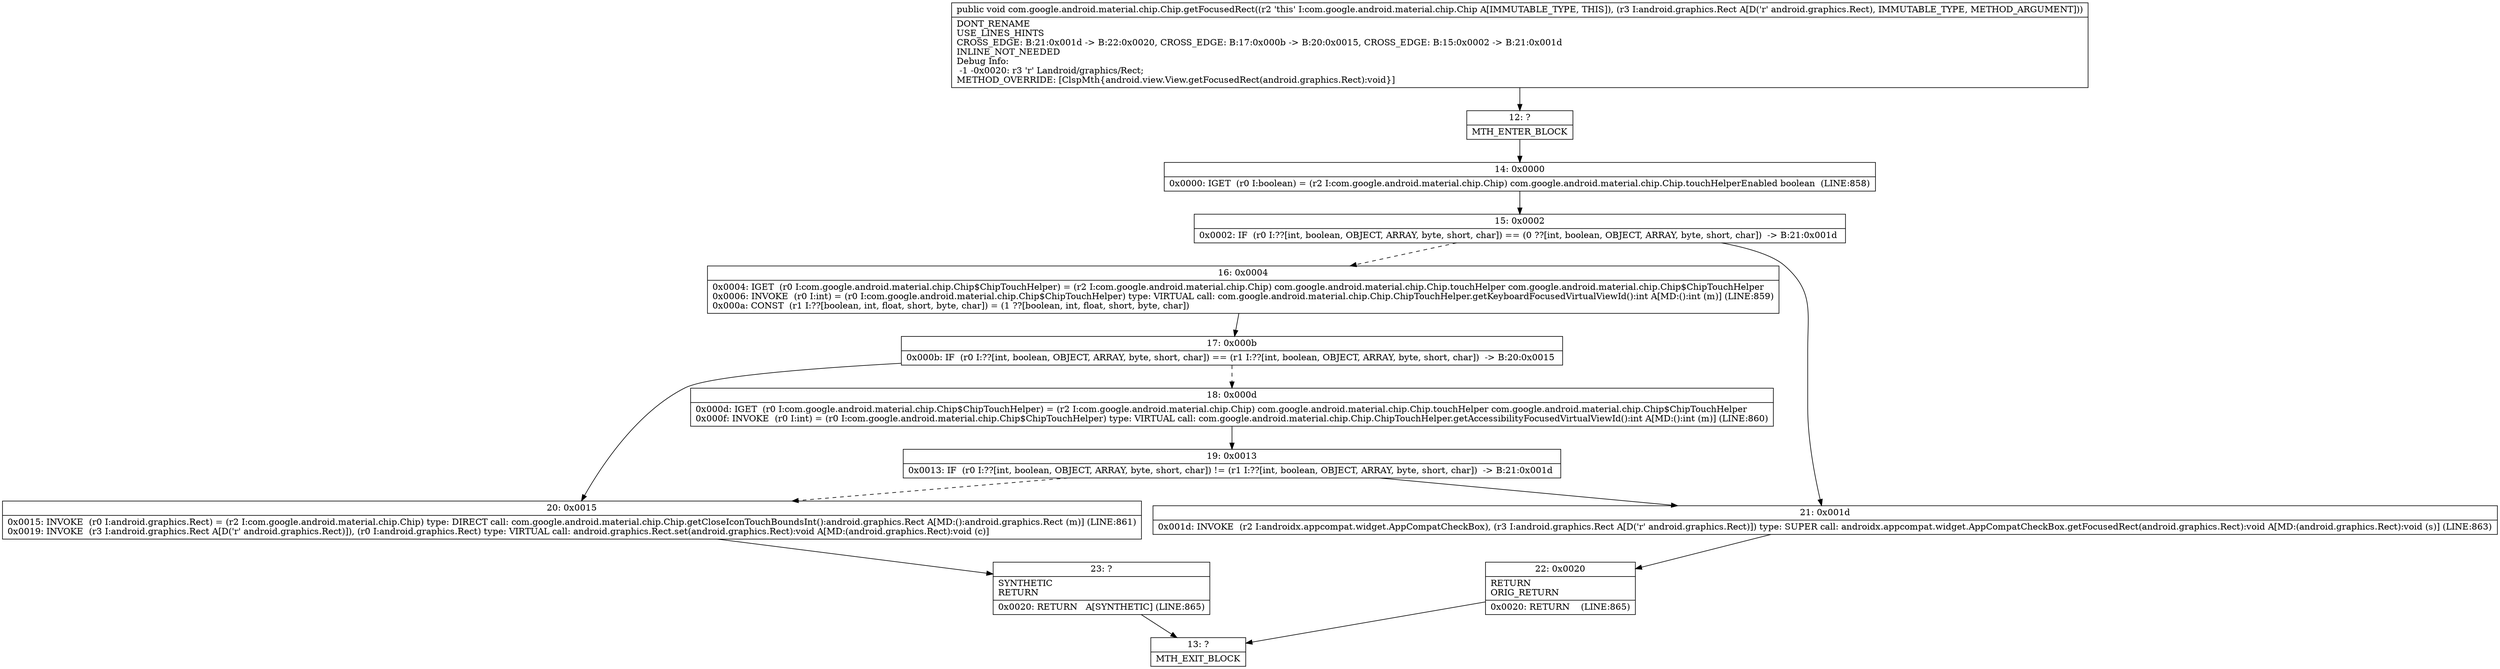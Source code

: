 digraph "CFG forcom.google.android.material.chip.Chip.getFocusedRect(Landroid\/graphics\/Rect;)V" {
Node_12 [shape=record,label="{12\:\ ?|MTH_ENTER_BLOCK\l}"];
Node_14 [shape=record,label="{14\:\ 0x0000|0x0000: IGET  (r0 I:boolean) = (r2 I:com.google.android.material.chip.Chip) com.google.android.material.chip.Chip.touchHelperEnabled boolean  (LINE:858)\l}"];
Node_15 [shape=record,label="{15\:\ 0x0002|0x0002: IF  (r0 I:??[int, boolean, OBJECT, ARRAY, byte, short, char]) == (0 ??[int, boolean, OBJECT, ARRAY, byte, short, char])  \-\> B:21:0x001d \l}"];
Node_16 [shape=record,label="{16\:\ 0x0004|0x0004: IGET  (r0 I:com.google.android.material.chip.Chip$ChipTouchHelper) = (r2 I:com.google.android.material.chip.Chip) com.google.android.material.chip.Chip.touchHelper com.google.android.material.chip.Chip$ChipTouchHelper \l0x0006: INVOKE  (r0 I:int) = (r0 I:com.google.android.material.chip.Chip$ChipTouchHelper) type: VIRTUAL call: com.google.android.material.chip.Chip.ChipTouchHelper.getKeyboardFocusedVirtualViewId():int A[MD:():int (m)] (LINE:859)\l0x000a: CONST  (r1 I:??[boolean, int, float, short, byte, char]) = (1 ??[boolean, int, float, short, byte, char]) \l}"];
Node_17 [shape=record,label="{17\:\ 0x000b|0x000b: IF  (r0 I:??[int, boolean, OBJECT, ARRAY, byte, short, char]) == (r1 I:??[int, boolean, OBJECT, ARRAY, byte, short, char])  \-\> B:20:0x0015 \l}"];
Node_18 [shape=record,label="{18\:\ 0x000d|0x000d: IGET  (r0 I:com.google.android.material.chip.Chip$ChipTouchHelper) = (r2 I:com.google.android.material.chip.Chip) com.google.android.material.chip.Chip.touchHelper com.google.android.material.chip.Chip$ChipTouchHelper \l0x000f: INVOKE  (r0 I:int) = (r0 I:com.google.android.material.chip.Chip$ChipTouchHelper) type: VIRTUAL call: com.google.android.material.chip.Chip.ChipTouchHelper.getAccessibilityFocusedVirtualViewId():int A[MD:():int (m)] (LINE:860)\l}"];
Node_19 [shape=record,label="{19\:\ 0x0013|0x0013: IF  (r0 I:??[int, boolean, OBJECT, ARRAY, byte, short, char]) != (r1 I:??[int, boolean, OBJECT, ARRAY, byte, short, char])  \-\> B:21:0x001d \l}"];
Node_20 [shape=record,label="{20\:\ 0x0015|0x0015: INVOKE  (r0 I:android.graphics.Rect) = (r2 I:com.google.android.material.chip.Chip) type: DIRECT call: com.google.android.material.chip.Chip.getCloseIconTouchBoundsInt():android.graphics.Rect A[MD:():android.graphics.Rect (m)] (LINE:861)\l0x0019: INVOKE  (r3 I:android.graphics.Rect A[D('r' android.graphics.Rect)]), (r0 I:android.graphics.Rect) type: VIRTUAL call: android.graphics.Rect.set(android.graphics.Rect):void A[MD:(android.graphics.Rect):void (c)]\l}"];
Node_23 [shape=record,label="{23\:\ ?|SYNTHETIC\lRETURN\l|0x0020: RETURN   A[SYNTHETIC] (LINE:865)\l}"];
Node_13 [shape=record,label="{13\:\ ?|MTH_EXIT_BLOCK\l}"];
Node_21 [shape=record,label="{21\:\ 0x001d|0x001d: INVOKE  (r2 I:androidx.appcompat.widget.AppCompatCheckBox), (r3 I:android.graphics.Rect A[D('r' android.graphics.Rect)]) type: SUPER call: androidx.appcompat.widget.AppCompatCheckBox.getFocusedRect(android.graphics.Rect):void A[MD:(android.graphics.Rect):void (s)] (LINE:863)\l}"];
Node_22 [shape=record,label="{22\:\ 0x0020|RETURN\lORIG_RETURN\l|0x0020: RETURN    (LINE:865)\l}"];
MethodNode[shape=record,label="{public void com.google.android.material.chip.Chip.getFocusedRect((r2 'this' I:com.google.android.material.chip.Chip A[IMMUTABLE_TYPE, THIS]), (r3 I:android.graphics.Rect A[D('r' android.graphics.Rect), IMMUTABLE_TYPE, METHOD_ARGUMENT]))  | DONT_RENAME\lUSE_LINES_HINTS\lCROSS_EDGE: B:21:0x001d \-\> B:22:0x0020, CROSS_EDGE: B:17:0x000b \-\> B:20:0x0015, CROSS_EDGE: B:15:0x0002 \-\> B:21:0x001d\lINLINE_NOT_NEEDED\lDebug Info:\l  \-1 \-0x0020: r3 'r' Landroid\/graphics\/Rect;\lMETHOD_OVERRIDE: [ClspMth\{android.view.View.getFocusedRect(android.graphics.Rect):void\}]\l}"];
MethodNode -> Node_12;Node_12 -> Node_14;
Node_14 -> Node_15;
Node_15 -> Node_16[style=dashed];
Node_15 -> Node_21;
Node_16 -> Node_17;
Node_17 -> Node_18[style=dashed];
Node_17 -> Node_20;
Node_18 -> Node_19;
Node_19 -> Node_20[style=dashed];
Node_19 -> Node_21;
Node_20 -> Node_23;
Node_23 -> Node_13;
Node_21 -> Node_22;
Node_22 -> Node_13;
}

